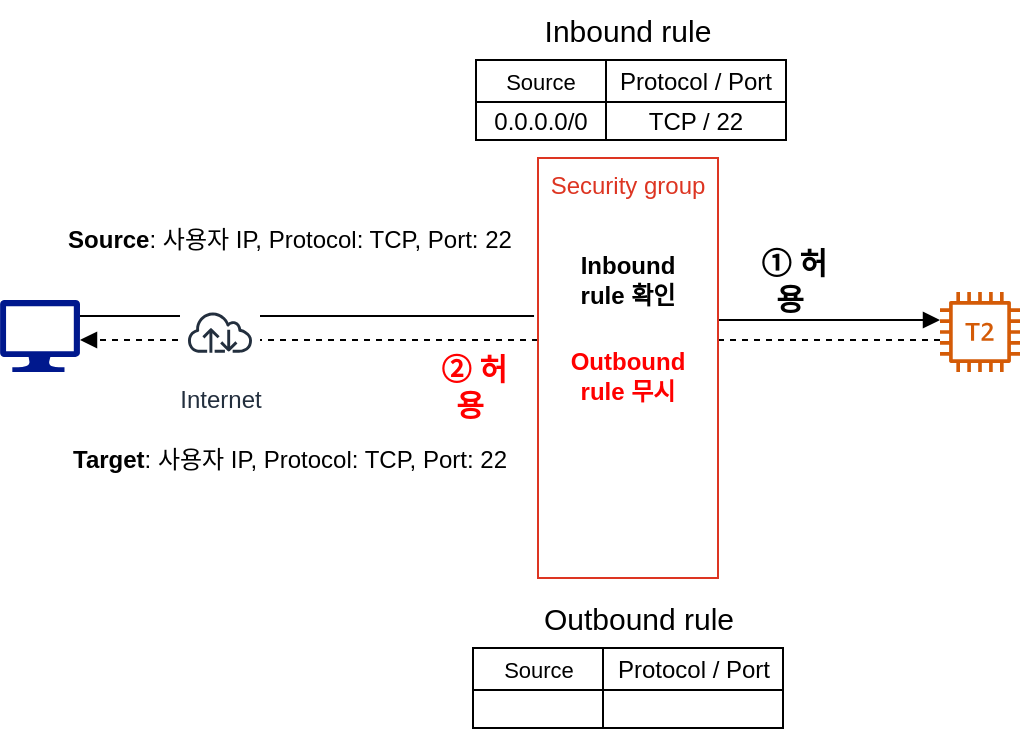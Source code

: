 <mxfile version="20.8.16" type="device"><diagram name="페이지-1" id="7H39jginXA5fDkx7WRqY"><mxGraphModel dx="1114" dy="877" grid="1" gridSize="10" guides="1" tooltips="1" connect="1" arrows="1" fold="1" page="1" pageScale="1" pageWidth="827" pageHeight="1169" math="0" shadow="0"><root><mxCell id="0"/><mxCell id="1" parent="0"/><mxCell id="zz-RHJffLfKv8yOe5gYF-5" style="edgeStyle=orthogonalEdgeStyle;rounded=0;orthogonalLoop=1;jettySize=auto;html=1;entryX=-0.022;entryY=0.424;entryDx=0;entryDy=0;entryPerimeter=0;endArrow=none;endFill=0;" edge="1" parent="1"><mxGeometry relative="1" as="geometry"><mxPoint x="130" y="248.04" as="sourcePoint"/><mxPoint x="357.02" y="248.04" as="targetPoint"/></mxGeometry></mxCell><mxCell id="zz-RHJffLfKv8yOe5gYF-1" value="" style="sketch=0;aspect=fixed;pointerEvents=1;shadow=0;dashed=0;html=1;strokeColor=none;labelPosition=center;verticalLabelPosition=bottom;verticalAlign=top;align=center;fillColor=#00188D;shape=mxgraph.azure.computer" vertex="1" parent="1"><mxGeometry x="90" y="240" width="40" height="36" as="geometry"/></mxCell><mxCell id="zz-RHJffLfKv8yOe5gYF-7" style="edgeStyle=orthogonalEdgeStyle;rounded=0;orthogonalLoop=1;jettySize=auto;html=1;endArrow=none;endFill=0;dashed=1;" edge="1" parent="1" source="zz-RHJffLfKv8yOe5gYF-2" target="zz-RHJffLfKv8yOe5gYF-3"><mxGeometry relative="1" as="geometry"><Array as="points"><mxPoint x="480" y="260"/><mxPoint x="480" y="260"/></Array></mxGeometry></mxCell><mxCell id="zz-RHJffLfKv8yOe5gYF-2" value="" style="sketch=0;outlineConnect=0;fontColor=#232F3E;gradientColor=none;fillColor=#D45B07;strokeColor=none;dashed=0;verticalLabelPosition=bottom;verticalAlign=top;align=center;html=1;fontSize=12;fontStyle=0;aspect=fixed;pointerEvents=1;shape=mxgraph.aws4.t2_instance;" vertex="1" parent="1"><mxGeometry x="560" y="236" width="40" height="40" as="geometry"/></mxCell><mxCell id="zz-RHJffLfKv8yOe5gYF-6" style="edgeStyle=orthogonalEdgeStyle;rounded=0;orthogonalLoop=1;jettySize=auto;html=1;endArrow=block;endFill=1;" edge="1" parent="1" source="zz-RHJffLfKv8yOe5gYF-3" target="zz-RHJffLfKv8yOe5gYF-2"><mxGeometry relative="1" as="geometry"><Array as="points"><mxPoint x="530" y="250"/><mxPoint x="530" y="250"/></Array></mxGeometry></mxCell><mxCell id="zz-RHJffLfKv8yOe5gYF-8" style="edgeStyle=orthogonalEdgeStyle;rounded=0;orthogonalLoop=1;jettySize=auto;html=1;dashed=1;endArrow=block;endFill=1;" edge="1" parent="1" source="zz-RHJffLfKv8yOe5gYF-3" target="zz-RHJffLfKv8yOe5gYF-1"><mxGeometry relative="1" as="geometry"><Array as="points"><mxPoint x="190" y="260"/><mxPoint x="190" y="260"/></Array></mxGeometry></mxCell><mxCell id="zz-RHJffLfKv8yOe5gYF-3" value="Security group" style="fillColor=none;strokeColor=#DD3522;verticalAlign=top;fontStyle=0;fontColor=#DD3522;" vertex="1" parent="1"><mxGeometry x="359" y="169" width="90" height="210" as="geometry"/></mxCell><mxCell id="zz-RHJffLfKv8yOe5gYF-4" value="Internet" style="sketch=0;outlineConnect=0;fontColor=#232F3E;gradientColor=none;strokeColor=#232F3E;fillColor=#ffffff;dashed=0;verticalLabelPosition=bottom;verticalAlign=top;align=center;html=1;fontSize=12;fontStyle=0;aspect=fixed;shape=mxgraph.aws4.resourceIcon;resIcon=mxgraph.aws4.internet;" vertex="1" parent="1"><mxGeometry x="180" y="236" width="40" height="40" as="geometry"/></mxCell><mxCell id="zz-RHJffLfKv8yOe5gYF-10" value="&lt;b&gt;Source&lt;/b&gt;: 사용자 IP, Protocol: TCP, Port: 22" style="text;html=1;strokeColor=none;fillColor=none;align=center;verticalAlign=middle;whiteSpace=wrap;rounded=0;" vertex="1" parent="1"><mxGeometry x="120" y="200" width="230" height="20" as="geometry"/></mxCell><mxCell id="zz-RHJffLfKv8yOe5gYF-11" value="&lt;b&gt;Target&lt;/b&gt;: 사용자 IP, Protocol: TCP, Port: 22" style="text;html=1;strokeColor=none;fillColor=none;align=center;verticalAlign=middle;whiteSpace=wrap;rounded=0;" vertex="1" parent="1"><mxGeometry x="120" y="310" width="230" height="20" as="geometry"/></mxCell><mxCell id="zz-RHJffLfKv8yOe5gYF-12" value="Inbound rule 확인" style="text;html=1;strokeColor=none;fillColor=none;align=center;verticalAlign=middle;whiteSpace=wrap;rounded=0;fontStyle=1" vertex="1" parent="1"><mxGeometry x="369" y="215" width="70" height="30" as="geometry"/></mxCell><mxCell id="zz-RHJffLfKv8yOe5gYF-16" value="&amp;nbsp;① 허용" style="text;html=1;strokeColor=none;fillColor=none;align=center;verticalAlign=middle;whiteSpace=wrap;rounded=0;fontStyle=1;fontSize=15;" vertex="1" parent="1"><mxGeometry x="460" y="217.5" width="50" height="25" as="geometry"/></mxCell><mxCell id="zz-RHJffLfKv8yOe5gYF-17" value="&amp;nbsp;② 허용" style="text;html=1;strokeColor=none;fillColor=none;align=center;verticalAlign=middle;whiteSpace=wrap;rounded=0;fontStyle=1;fontSize=15;fontColor=#FF0000;" vertex="1" parent="1"><mxGeometry x="300" y="270" width="50" height="25" as="geometry"/></mxCell><mxCell id="zz-RHJffLfKv8yOe5gYF-18" value="Outbound rule 무시" style="text;html=1;strokeColor=none;fillColor=none;align=center;verticalAlign=middle;whiteSpace=wrap;rounded=0;fontStyle=1;fontColor=#FF0000;" vertex="1" parent="1"><mxGeometry x="369" y="263" width="70" height="30" as="geometry"/></mxCell><mxCell id="zz-RHJffLfKv8yOe5gYF-19" value="" style="shape=table;startSize=0;container=1;collapsible=0;childLayout=tableLayout;fontSize=11;" vertex="1" parent="1"><mxGeometry x="328" y="120" width="155" height="40" as="geometry"/></mxCell><mxCell id="zz-RHJffLfKv8yOe5gYF-20" value="" style="shape=tableRow;horizontal=0;startSize=0;swimlaneHead=0;swimlaneBody=0;strokeColor=inherit;top=0;left=0;bottom=0;right=0;collapsible=0;dropTarget=0;fillColor=none;points=[[0,0.5],[1,0.5]];portConstraint=eastwest;fontSize=11;" vertex="1" parent="zz-RHJffLfKv8yOe5gYF-19"><mxGeometry width="155" height="21" as="geometry"/></mxCell><mxCell id="zz-RHJffLfKv8yOe5gYF-21" value="Source" style="shape=partialRectangle;html=1;whiteSpace=wrap;connectable=0;strokeColor=inherit;overflow=hidden;fillColor=none;top=0;left=0;bottom=0;right=0;pointerEvents=1;fontSize=11;" vertex="1" parent="zz-RHJffLfKv8yOe5gYF-20"><mxGeometry width="65" height="21" as="geometry"><mxRectangle width="65" height="21" as="alternateBounds"/></mxGeometry></mxCell><mxCell id="zz-RHJffLfKv8yOe5gYF-22" value="Protocol / Port" style="shape=partialRectangle;html=1;whiteSpace=wrap;connectable=0;strokeColor=inherit;overflow=hidden;fillColor=none;top=0;left=0;bottom=0;right=0;pointerEvents=1;fontSize=12;" vertex="1" parent="zz-RHJffLfKv8yOe5gYF-20"><mxGeometry x="65" width="90" height="21" as="geometry"><mxRectangle width="90" height="21" as="alternateBounds"/></mxGeometry></mxCell><mxCell id="zz-RHJffLfKv8yOe5gYF-23" value="" style="shape=tableRow;horizontal=0;startSize=0;swimlaneHead=0;swimlaneBody=0;strokeColor=inherit;top=0;left=0;bottom=0;right=0;collapsible=0;dropTarget=0;fillColor=none;points=[[0,0.5],[1,0.5]];portConstraint=eastwest;fontSize=11;" vertex="1" parent="zz-RHJffLfKv8yOe5gYF-19"><mxGeometry y="21" width="155" height="19" as="geometry"/></mxCell><mxCell id="zz-RHJffLfKv8yOe5gYF-24" value="0.0.0.0/0" style="shape=partialRectangle;html=1;whiteSpace=wrap;connectable=0;strokeColor=inherit;overflow=hidden;fillColor=none;top=0;left=0;bottom=0;right=0;pointerEvents=1;fontSize=12;" vertex="1" parent="zz-RHJffLfKv8yOe5gYF-23"><mxGeometry width="65" height="19" as="geometry"><mxRectangle width="65" height="19" as="alternateBounds"/></mxGeometry></mxCell><mxCell id="zz-RHJffLfKv8yOe5gYF-25" value="TCP / 22" style="shape=partialRectangle;html=1;whiteSpace=wrap;connectable=0;strokeColor=inherit;overflow=hidden;fillColor=none;top=0;left=0;bottom=0;right=0;pointerEvents=1;fontSize=12;" vertex="1" parent="zz-RHJffLfKv8yOe5gYF-23"><mxGeometry x="65" width="90" height="19" as="geometry"><mxRectangle width="90" height="19" as="alternateBounds"/></mxGeometry></mxCell><mxCell id="zz-RHJffLfKv8yOe5gYF-26" value="Inbound rule" style="text;html=1;strokeColor=none;fillColor=none;align=center;verticalAlign=middle;whiteSpace=wrap;rounded=0;fontSize=15;" vertex="1" parent="1"><mxGeometry x="359" y="90" width="90" height="30" as="geometry"/></mxCell><mxCell id="zz-RHJffLfKv8yOe5gYF-27" value="" style="shape=table;startSize=0;container=1;collapsible=0;childLayout=tableLayout;fontSize=11;" vertex="1" parent="1"><mxGeometry x="326.5" y="414" width="155" height="40" as="geometry"/></mxCell><mxCell id="zz-RHJffLfKv8yOe5gYF-28" value="" style="shape=tableRow;horizontal=0;startSize=0;swimlaneHead=0;swimlaneBody=0;strokeColor=inherit;top=0;left=0;bottom=0;right=0;collapsible=0;dropTarget=0;fillColor=none;points=[[0,0.5],[1,0.5]];portConstraint=eastwest;fontSize=11;" vertex="1" parent="zz-RHJffLfKv8yOe5gYF-27"><mxGeometry width="155" height="21" as="geometry"/></mxCell><mxCell id="zz-RHJffLfKv8yOe5gYF-29" value="Source" style="shape=partialRectangle;html=1;whiteSpace=wrap;connectable=0;strokeColor=inherit;overflow=hidden;fillColor=none;top=0;left=0;bottom=0;right=0;pointerEvents=1;fontSize=11;" vertex="1" parent="zz-RHJffLfKv8yOe5gYF-28"><mxGeometry width="65" height="21" as="geometry"><mxRectangle width="65" height="21" as="alternateBounds"/></mxGeometry></mxCell><mxCell id="zz-RHJffLfKv8yOe5gYF-30" value="Protocol / Port" style="shape=partialRectangle;html=1;whiteSpace=wrap;connectable=0;strokeColor=inherit;overflow=hidden;fillColor=none;top=0;left=0;bottom=0;right=0;pointerEvents=1;fontSize=12;" vertex="1" parent="zz-RHJffLfKv8yOe5gYF-28"><mxGeometry x="65" width="90" height="21" as="geometry"><mxRectangle width="90" height="21" as="alternateBounds"/></mxGeometry></mxCell><mxCell id="zz-RHJffLfKv8yOe5gYF-31" value="" style="shape=tableRow;horizontal=0;startSize=0;swimlaneHead=0;swimlaneBody=0;strokeColor=inherit;top=0;left=0;bottom=0;right=0;collapsible=0;dropTarget=0;fillColor=none;points=[[0,0.5],[1,0.5]];portConstraint=eastwest;fontSize=11;" vertex="1" parent="zz-RHJffLfKv8yOe5gYF-27"><mxGeometry y="21" width="155" height="19" as="geometry"/></mxCell><mxCell id="zz-RHJffLfKv8yOe5gYF-32" value="" style="shape=partialRectangle;html=1;whiteSpace=wrap;connectable=0;strokeColor=inherit;overflow=hidden;fillColor=none;top=0;left=0;bottom=0;right=0;pointerEvents=1;fontSize=12;" vertex="1" parent="zz-RHJffLfKv8yOe5gYF-31"><mxGeometry width="65" height="19" as="geometry"><mxRectangle width="65" height="19" as="alternateBounds"/></mxGeometry></mxCell><mxCell id="zz-RHJffLfKv8yOe5gYF-33" value="" style="shape=partialRectangle;html=1;whiteSpace=wrap;connectable=0;strokeColor=inherit;overflow=hidden;fillColor=none;top=0;left=0;bottom=0;right=0;pointerEvents=1;fontSize=12;" vertex="1" parent="zz-RHJffLfKv8yOe5gYF-31"><mxGeometry x="65" width="90" height="19" as="geometry"><mxRectangle width="90" height="19" as="alternateBounds"/></mxGeometry></mxCell><mxCell id="zz-RHJffLfKv8yOe5gYF-34" value="Outbound rule" style="text;html=1;strokeColor=none;fillColor=none;align=center;verticalAlign=middle;whiteSpace=wrap;rounded=0;fontSize=15;" vertex="1" parent="1"><mxGeometry x="357.5" y="384" width="102.5" height="30" as="geometry"/></mxCell></root></mxGraphModel></diagram></mxfile>